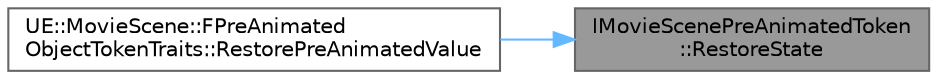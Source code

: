 digraph "IMovieScenePreAnimatedToken::RestoreState"
{
 // INTERACTIVE_SVG=YES
 // LATEX_PDF_SIZE
  bgcolor="transparent";
  edge [fontname=Helvetica,fontsize=10,labelfontname=Helvetica,labelfontsize=10];
  node [fontname=Helvetica,fontsize=10,shape=box,height=0.2,width=0.4];
  rankdir="RL";
  Node1 [id="Node000001",label="IMovieScenePreAnimatedToken\l::RestoreState",height=0.2,width=0.4,color="gray40", fillcolor="grey60", style="filled", fontcolor="black",tooltip="Restore state for the specified object, only called when this token was created with a bound object."];
  Node1 -> Node2 [id="edge1_Node000001_Node000002",dir="back",color="steelblue1",style="solid",tooltip=" "];
  Node2 [id="Node000002",label="UE::MovieScene::FPreAnimated\lObjectTokenTraits::RestorePreAnimatedValue",height=0.2,width=0.4,color="grey40", fillcolor="white", style="filled",URL="$d0/d55/structUE_1_1MovieScene_1_1FPreAnimatedObjectTokenTraits.html#a8f0234a16bb2e9ed87aad9f4c52ef021",tooltip=" "];
}
